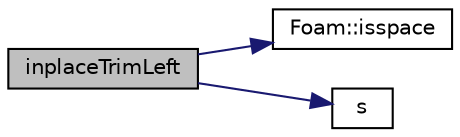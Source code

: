 digraph "inplaceTrimLeft"
{
  bgcolor="transparent";
  edge [fontname="Helvetica",fontsize="10",labelfontname="Helvetica",labelfontsize="10"];
  node [fontname="Helvetica",fontsize="10",shape=record];
  rankdir="LR";
  Node1720 [label="inplaceTrimLeft",height=0.2,width=0.4,color="black", fillcolor="grey75", style="filled", fontcolor="black"];
  Node1720 -> Node1721 [color="midnightblue",fontsize="10",style="solid",fontname="Helvetica"];
  Node1721 [label="Foam::isspace",height=0.2,width=0.4,color="black",URL="$a21851.html#ac59aa3b8348ab76e8621faf6ff2ead9b"];
  Node1720 -> Node1722 [color="midnightblue",fontsize="10",style="solid",fontname="Helvetica"];
  Node1722 [label="s",height=0.2,width=0.4,color="black",URL="$a19343.html#abb9c4233033fad2ad0206cd4adad3b9f"];
}
